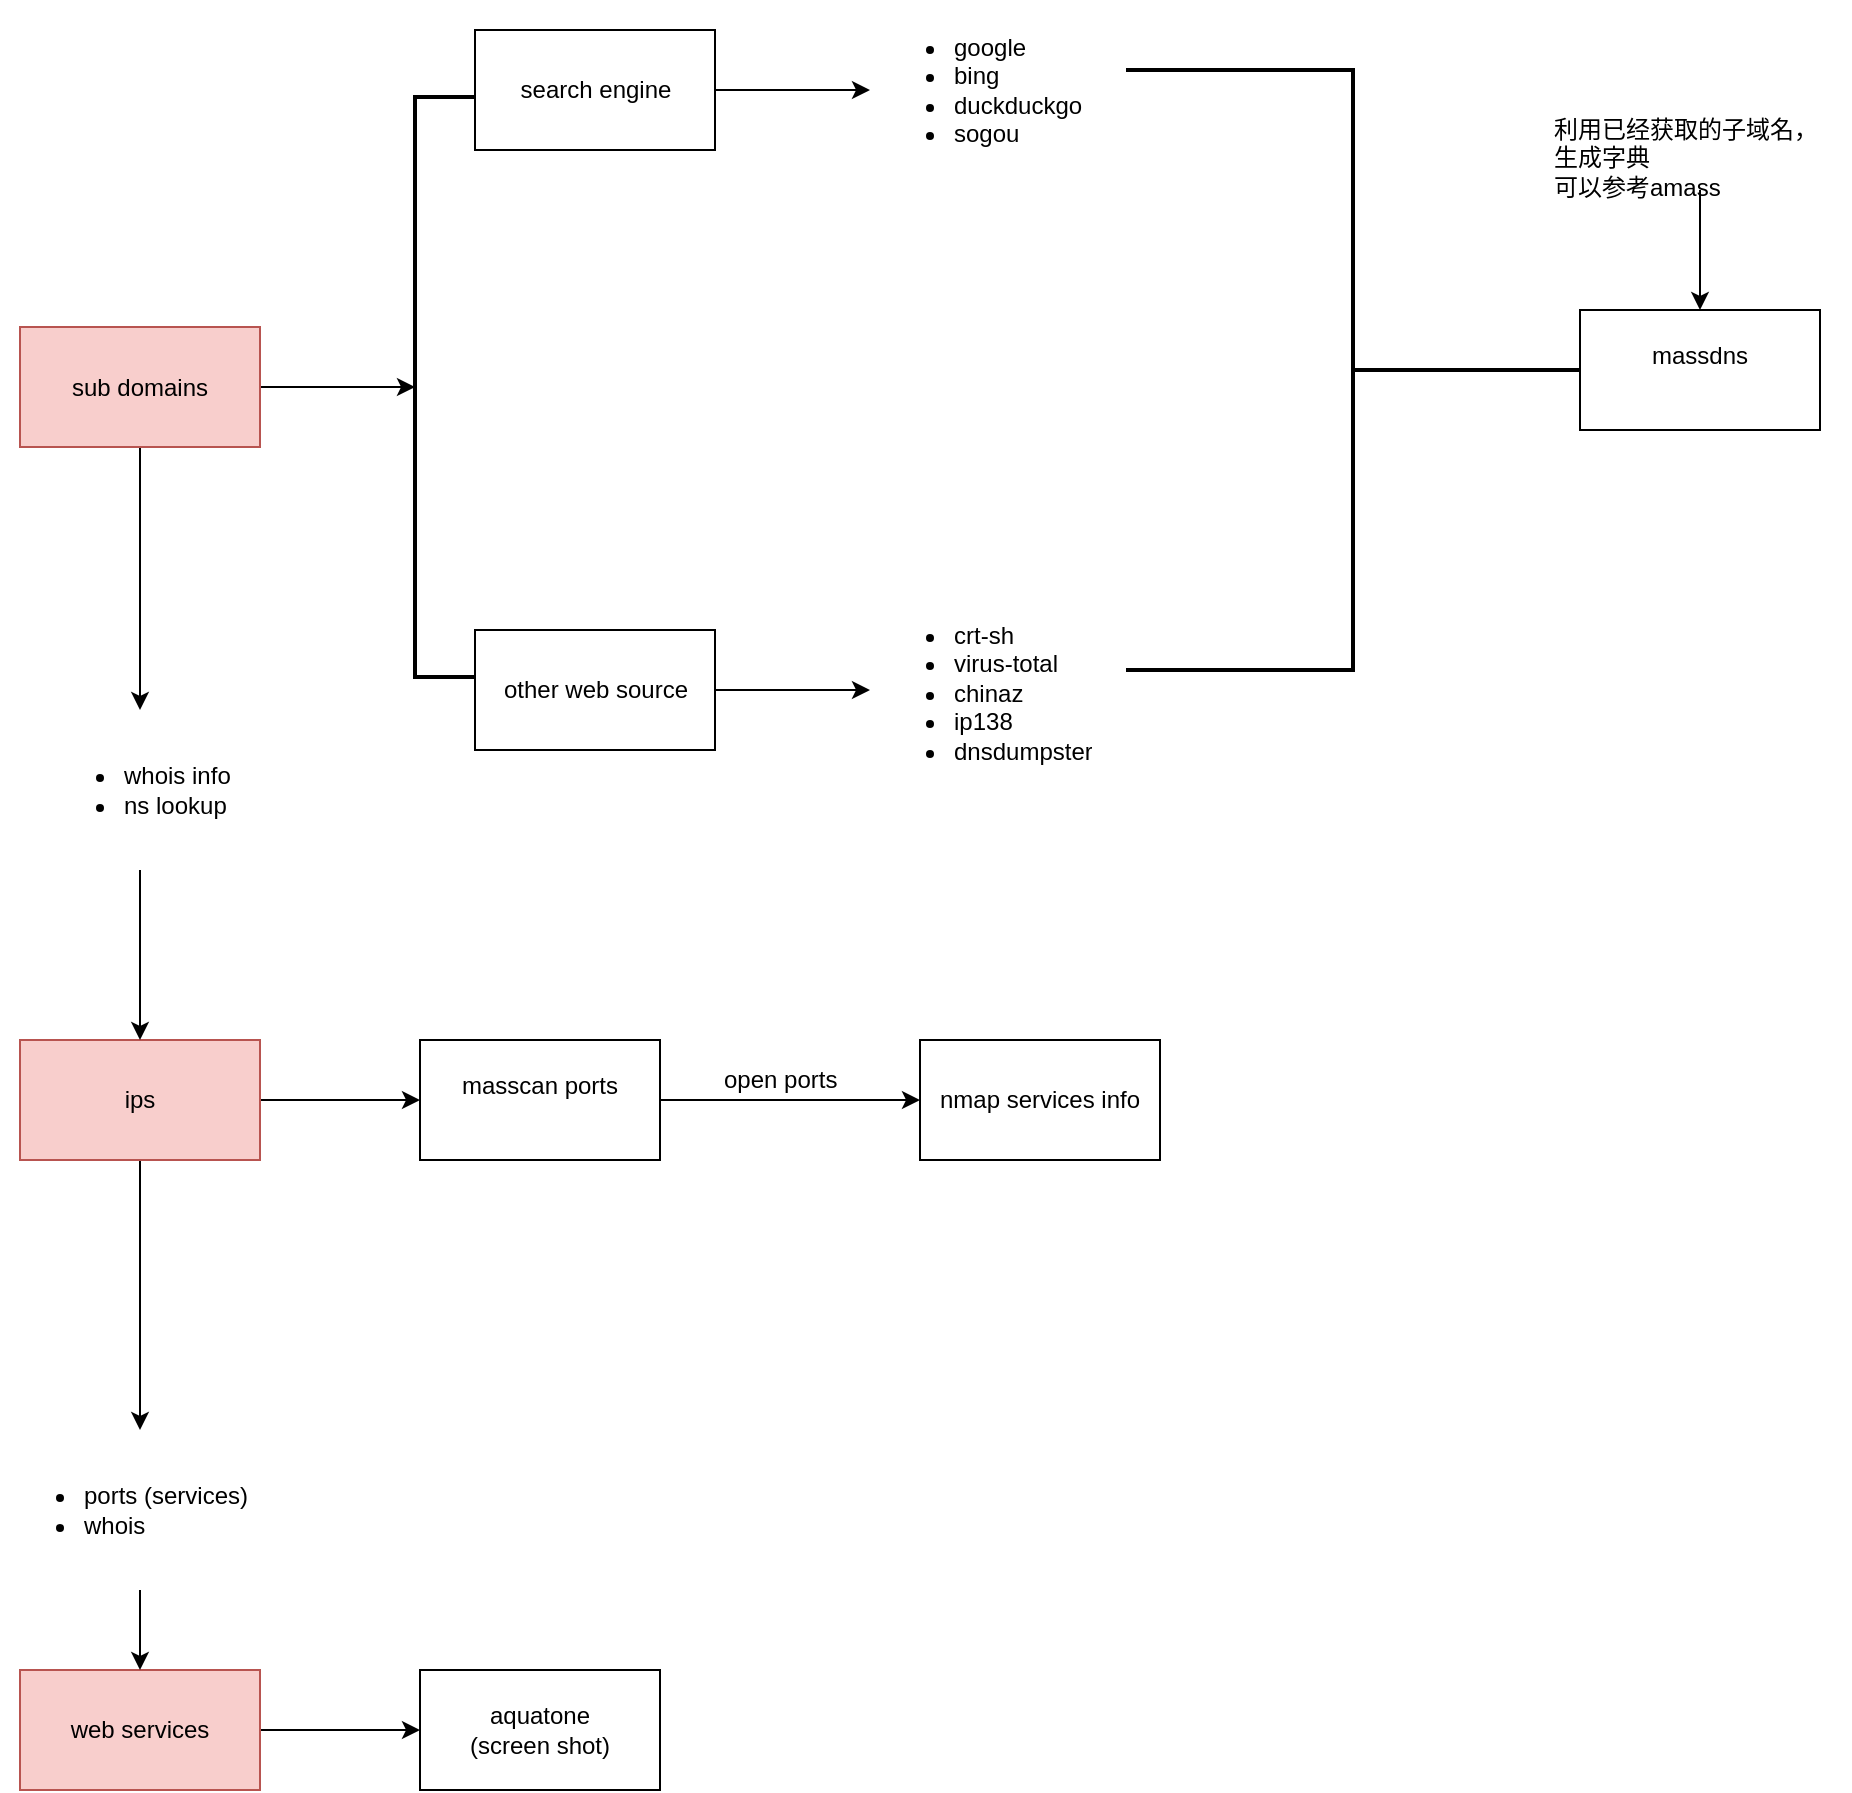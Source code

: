 <mxfile version="10.6.0" type="github"><diagram id="k9kmZUri0XZS1Xsrb_6n" name="Page-1"><mxGraphModel dx="1010" dy="1718" grid="1" gridSize="10" guides="1" tooltips="1" connect="1" arrows="1" fold="1" page="1" pageScale="1" pageWidth="827" pageHeight="1169" math="0" shadow="0"><root><mxCell id="0"/><mxCell id="1" parent="0"/><mxCell id="1HJGdNFlKf1zsx7jEEOv-29" style="edgeStyle=orthogonalEdgeStyle;rounded=0;orthogonalLoop=1;jettySize=auto;html=1;entryX=0.5;entryY=0;entryDx=0;entryDy=0;" edge="1" parent="1" source="HAizy7rPOLZdipbQAB7n-1" target="1HJGdNFlKf1zsx7jEEOv-27"><mxGeometry relative="1" as="geometry"/></mxCell><mxCell id="1HJGdNFlKf1zsx7jEEOv-67" style="edgeStyle=orthogonalEdgeStyle;rounded=0;orthogonalLoop=1;jettySize=auto;html=1;entryX=0;entryY=0.5;entryDx=0;entryDy=0;entryPerimeter=0;" edge="1" parent="1" source="HAizy7rPOLZdipbQAB7n-1" target="1HJGdNFlKf1zsx7jEEOv-65"><mxGeometry relative="1" as="geometry"/></mxCell><mxCell id="HAizy7rPOLZdipbQAB7n-1" value="sub domains&lt;br&gt;" style="rounded=0;whiteSpace=wrap;html=1;fillColor=#f8cecc;strokeColor=#b85450;" parent="1" vertex="1"><mxGeometry x="110" y="-21.5" width="120" height="60" as="geometry"/></mxCell><mxCell id="1HJGdNFlKf1zsx7jEEOv-40" style="edgeStyle=orthogonalEdgeStyle;rounded=0;orthogonalLoop=1;jettySize=auto;html=1;" edge="1" parent="1" source="R7kTZgcVpLB_8AlFaQUO-34" target="1HJGdNFlKf1zsx7jEEOv-11"><mxGeometry relative="1" as="geometry"/></mxCell><mxCell id="R7kTZgcVpLB_8AlFaQUO-34" value="search engine&lt;br&gt;" style="rounded=0;whiteSpace=wrap;html=1;" parent="1" vertex="1"><mxGeometry x="337.5" y="-170" width="120" height="60" as="geometry"/></mxCell><mxCell id="1HJGdNFlKf1zsx7jEEOv-50" style="edgeStyle=orthogonalEdgeStyle;rounded=0;orthogonalLoop=1;jettySize=auto;html=1;" edge="1" parent="1" source="R7kTZgcVpLB_8AlFaQUO-36" target="1HJGdNFlKf1zsx7jEEOv-18"><mxGeometry relative="1" as="geometry"/></mxCell><mxCell id="R7kTZgcVpLB_8AlFaQUO-36" value="other web source&lt;br&gt;" style="rounded=0;whiteSpace=wrap;html=1;" parent="1" vertex="1"><mxGeometry x="337.5" y="130" width="120" height="60" as="geometry"/></mxCell><mxCell id="1HJGdNFlKf1zsx7jEEOv-1" value="massdns&lt;br&gt;&lt;br&gt;" style="rounded=0;whiteSpace=wrap;html=1;" vertex="1" parent="1"><mxGeometry x="890" y="-30" width="120" height="60" as="geometry"/></mxCell><mxCell id="HAizy7rPOLZdipbQAB7n-5" value="" style="edgeStyle=orthogonalEdgeStyle;rounded=0;orthogonalLoop=1;jettySize=auto;html=1;" parent="1" source="HAizy7rPOLZdipbQAB7n-2" target="HAizy7rPOLZdipbQAB7n-4" edge="1"><mxGeometry relative="1" as="geometry"/></mxCell><mxCell id="1HJGdNFlKf1zsx7jEEOv-32" style="edgeStyle=orthogonalEdgeStyle;rounded=0;orthogonalLoop=1;jettySize=auto;html=1;" edge="1" parent="1" source="HAizy7rPOLZdipbQAB7n-2" target="1HJGdNFlKf1zsx7jEEOv-31"><mxGeometry relative="1" as="geometry"/></mxCell><mxCell id="HAizy7rPOLZdipbQAB7n-2" value="ips&lt;br&gt;" style="rounded=0;whiteSpace=wrap;html=1;fillColor=#f8cecc;strokeColor=#b85450;" parent="1" vertex="1"><mxGeometry x="110" y="335" width="120" height="60" as="geometry"/></mxCell><mxCell id="1HJGdNFlKf1zsx7jEEOv-6" value="" style="edgeStyle=orthogonalEdgeStyle;rounded=0;orthogonalLoop=1;jettySize=auto;html=1;" edge="1" parent="1" source="1HJGdNFlKf1zsx7jEEOv-3" target="1HJGdNFlKf1zsx7jEEOv-5"><mxGeometry relative="1" as="geometry"/></mxCell><mxCell id="1HJGdNFlKf1zsx7jEEOv-3" value="web services&lt;br&gt;" style="rounded=0;whiteSpace=wrap;html=1;direction=west;fillColor=#f8cecc;strokeColor=#b85450;" vertex="1" parent="1"><mxGeometry x="110" y="650" width="120" height="60" as="geometry"/></mxCell><mxCell id="1HJGdNFlKf1zsx7jEEOv-5" value="aquatone&lt;br&gt;(screen shot)&lt;br&gt;" style="rounded=0;whiteSpace=wrap;html=1;" vertex="1" parent="1"><mxGeometry x="310" y="650" width="120" height="60" as="geometry"/></mxCell><mxCell id="HAizy7rPOLZdipbQAB7n-7" value="" style="edgeStyle=orthogonalEdgeStyle;rounded=0;orthogonalLoop=1;jettySize=auto;html=1;" parent="1" source="HAizy7rPOLZdipbQAB7n-4" target="HAizy7rPOLZdipbQAB7n-6" edge="1"><mxGeometry relative="1" as="geometry"/></mxCell><mxCell id="HAizy7rPOLZdipbQAB7n-4" value="masscan ports&lt;br&gt;&lt;br&gt;" style="rounded=0;whiteSpace=wrap;html=1;" parent="1" vertex="1"><mxGeometry x="310" y="335" width="120" height="60" as="geometry"/></mxCell><mxCell id="HAizy7rPOLZdipbQAB7n-6" value="nmap services info&lt;br&gt;" style="rounded=0;whiteSpace=wrap;html=1;" parent="1" vertex="1"><mxGeometry x="560" y="335" width="120" height="60" as="geometry"/></mxCell><mxCell id="1HJGdNFlKf1zsx7jEEOv-11" value="&lt;ul&gt;&lt;li&gt;google&lt;/li&gt;&lt;li&gt;bing&lt;/li&gt;&lt;li&gt;duckduckgo&lt;/li&gt;&lt;li&gt;sogou&amp;nbsp;&lt;/li&gt;&lt;/ul&gt;" style="text;strokeColor=none;fillColor=none;html=1;whiteSpace=wrap;verticalAlign=middle;overflow=hidden;direction=east;" vertex="1" parent="1"><mxGeometry x="535" y="-185" width="155" height="90" as="geometry"/></mxCell><mxCell id="1HJGdNFlKf1zsx7jEEOv-18" value="&lt;ul&gt;&lt;li&gt;crt-sh&lt;/li&gt;&lt;li&gt;virus-total&lt;/li&gt;&lt;li&gt;chinaz&lt;/li&gt;&lt;li&gt;ip138&lt;/li&gt;&lt;li&gt;dnsdumpster&lt;br&gt;&lt;/li&gt;&lt;/ul&gt;" style="text;strokeColor=none;fillColor=none;html=1;whiteSpace=wrap;verticalAlign=middle;overflow=hidden;" vertex="1" parent="1"><mxGeometry x="535" y="111.5" width="150" height="97" as="geometry"/></mxCell><mxCell id="1HJGdNFlKf1zsx7jEEOv-43" style="edgeStyle=orthogonalEdgeStyle;rounded=0;orthogonalLoop=1;jettySize=auto;html=1;entryX=0.5;entryY=0;entryDx=0;entryDy=0;" edge="1" parent="1" source="1HJGdNFlKf1zsx7jEEOv-27" target="HAizy7rPOLZdipbQAB7n-2"><mxGeometry relative="1" as="geometry"/></mxCell><mxCell id="1HJGdNFlKf1zsx7jEEOv-27" value="&lt;ul&gt;&lt;li&gt;whois info&lt;/li&gt;&lt;li&gt;ns lookup&lt;/li&gt;&lt;/ul&gt;" style="text;strokeColor=none;fillColor=none;html=1;whiteSpace=wrap;verticalAlign=middle;overflow=hidden;" vertex="1" parent="1"><mxGeometry x="120" y="170" width="100" height="80" as="geometry"/></mxCell><mxCell id="1HJGdNFlKf1zsx7jEEOv-33" value="" style="edgeStyle=orthogonalEdgeStyle;rounded=0;orthogonalLoop=1;jettySize=auto;html=1;" edge="1" parent="1" source="1HJGdNFlKf1zsx7jEEOv-31" target="1HJGdNFlKf1zsx7jEEOv-3"><mxGeometry relative="1" as="geometry"/></mxCell><mxCell id="1HJGdNFlKf1zsx7jEEOv-31" value="&lt;ul&gt;&lt;li&gt;ports (services)&lt;/li&gt;&lt;li&gt;whois&lt;/li&gt;&lt;/ul&gt;" style="text;strokeColor=none;fillColor=none;html=1;whiteSpace=wrap;verticalAlign=middle;overflow=hidden;" vertex="1" parent="1"><mxGeometry x="100" y="530" width="140" height="80" as="geometry"/></mxCell><mxCell id="1HJGdNFlKf1zsx7jEEOv-36" value="open ports&lt;br&gt;&lt;br&gt;" style="text;html=1;resizable=0;points=[];autosize=1;align=left;verticalAlign=top;spacingTop=-4;" vertex="1" parent="1"><mxGeometry x="460" y="345" width="70" height="30" as="geometry"/></mxCell><mxCell id="1HJGdNFlKf1zsx7jEEOv-54" value="" style="strokeWidth=2;html=1;shape=mxgraph.flowchart.annotation_2;align=left;direction=west;" vertex="1" parent="1"><mxGeometry x="663" y="-150" width="227" height="300" as="geometry"/></mxCell><mxCell id="1HJGdNFlKf1zsx7jEEOv-64" style="edgeStyle=orthogonalEdgeStyle;rounded=0;orthogonalLoop=1;jettySize=auto;html=1;" edge="1" parent="1" source="1HJGdNFlKf1zsx7jEEOv-58" target="1HJGdNFlKf1zsx7jEEOv-1"><mxGeometry relative="1" as="geometry"/></mxCell><mxCell id="1HJGdNFlKf1zsx7jEEOv-58" value="利用已经获取的子域名，&lt;br&gt;生成字典&lt;br&gt;可以参考amass" style="text;html=1;resizable=0;points=[];autosize=1;align=left;verticalAlign=top;spacingTop=-4;" vertex="1" parent="1"><mxGeometry x="875" y="-130" width="150" height="40" as="geometry"/></mxCell><mxCell id="1HJGdNFlKf1zsx7jEEOv-65" value="" style="strokeWidth=2;html=1;shape=mxgraph.flowchart.annotation_1;align=left;" vertex="1" parent="1"><mxGeometry x="307.5" y="-136.5" width="30" height="290" as="geometry"/></mxCell></root></mxGraphModel></diagram></mxfile>